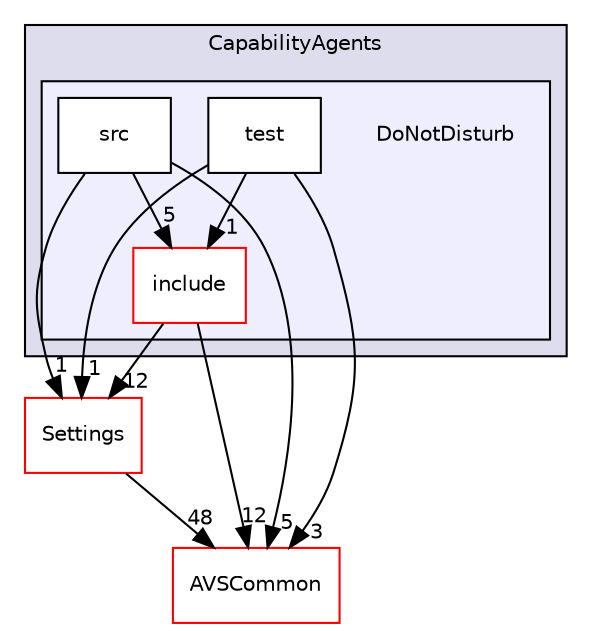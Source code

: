 digraph "/workplace/avs-device-sdk/CapabilityAgents/DoNotDisturb" {
  compound=true
  node [ fontsize="10", fontname="Helvetica"];
  edge [ labelfontsize="10", labelfontname="Helvetica"];
  subgraph clusterdir_7cf910bd1d7603f12ef47ff650cec893 {
    graph [ bgcolor="#ddddee", pencolor="black", label="CapabilityAgents" fontname="Helvetica", fontsize="10", URL="dir_7cf910bd1d7603f12ef47ff650cec893.html"]
  subgraph clusterdir_dd92015ab12b9b588cab78f10309c27c {
    graph [ bgcolor="#eeeeff", pencolor="black", label="" URL="dir_dd92015ab12b9b588cab78f10309c27c.html"];
    dir_dd92015ab12b9b588cab78f10309c27c [shape=plaintext label="DoNotDisturb"];
    dir_e0ed9f524f2b6b9372683a368c6b20a1 [shape=box label="include" color="red" fillcolor="white" style="filled" URL="dir_e0ed9f524f2b6b9372683a368c6b20a1.html"];
    dir_7760842dcf7554b8703c3e156a2b01e3 [shape=box label="src" color="black" fillcolor="white" style="filled" URL="dir_7760842dcf7554b8703c3e156a2b01e3.html"];
    dir_a5e39559caeb63d09dcc35685783d070 [shape=box label="test" color="black" fillcolor="white" style="filled" URL="dir_a5e39559caeb63d09dcc35685783d070.html"];
  }
  }
  dir_8ae0dd75af039a94f4269584fb8eef13 [shape=box label="Settings" fillcolor="white" style="filled" color="red" URL="dir_8ae0dd75af039a94f4269584fb8eef13.html"];
  dir_13e65effb2bde530b17b3d5eefcd0266 [shape=box label="AVSCommon" fillcolor="white" style="filled" color="red" URL="dir_13e65effb2bde530b17b3d5eefcd0266.html"];
  dir_7760842dcf7554b8703c3e156a2b01e3->dir_8ae0dd75af039a94f4269584fb8eef13 [headlabel="1", labeldistance=1.5 headhref="dir_000163_000283.html"];
  dir_7760842dcf7554b8703c3e156a2b01e3->dir_13e65effb2bde530b17b3d5eefcd0266 [headlabel="5", labeldistance=1.5 headhref="dir_000163_000015.html"];
  dir_7760842dcf7554b8703c3e156a2b01e3->dir_e0ed9f524f2b6b9372683a368c6b20a1 [headlabel="5", labeldistance=1.5 headhref="dir_000163_000161.html"];
  dir_8ae0dd75af039a94f4269584fb8eef13->dir_13e65effb2bde530b17b3d5eefcd0266 [headlabel="48", labeldistance=1.5 headhref="dir_000283_000015.html"];
  dir_e0ed9f524f2b6b9372683a368c6b20a1->dir_8ae0dd75af039a94f4269584fb8eef13 [headlabel="12", labeldistance=1.5 headhref="dir_000161_000283.html"];
  dir_e0ed9f524f2b6b9372683a368c6b20a1->dir_13e65effb2bde530b17b3d5eefcd0266 [headlabel="12", labeldistance=1.5 headhref="dir_000161_000015.html"];
  dir_a5e39559caeb63d09dcc35685783d070->dir_8ae0dd75af039a94f4269584fb8eef13 [headlabel="1", labeldistance=1.5 headhref="dir_000164_000283.html"];
  dir_a5e39559caeb63d09dcc35685783d070->dir_13e65effb2bde530b17b3d5eefcd0266 [headlabel="3", labeldistance=1.5 headhref="dir_000164_000015.html"];
  dir_a5e39559caeb63d09dcc35685783d070->dir_e0ed9f524f2b6b9372683a368c6b20a1 [headlabel="1", labeldistance=1.5 headhref="dir_000164_000161.html"];
}
